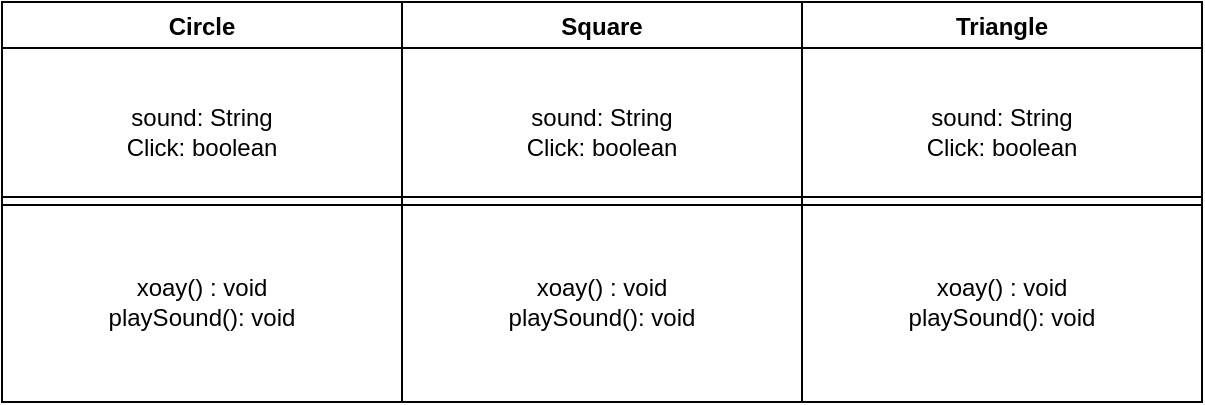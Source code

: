 <mxfile version="15.4.0" type="device"><diagram id="WtdBjn6eIoFA_RA0xlKZ" name="Page-1"><mxGraphModel dx="1086" dy="806" grid="1" gridSize="10" guides="1" tooltips="1" connect="1" arrows="1" fold="1" page="1" pageScale="1" pageWidth="850" pageHeight="1100" math="0" shadow="0"><root><mxCell id="0"/><mxCell id="1" parent="0"/><mxCell id="47F0E8IqAE6_zdcS3JAP-1" value="Circle" style="swimlane;" vertex="1" parent="1"><mxGeometry x="120" y="240" width="200" height="200" as="geometry"/></mxCell><mxCell id="47F0E8IqAE6_zdcS3JAP-4" value="" style="shape=link;html=1;rounded=0;edgeStyle=orthogonalEdgeStyle;" edge="1" parent="47F0E8IqAE6_zdcS3JAP-1"><mxGeometry width="100" relative="1" as="geometry"><mxPoint y="99.5" as="sourcePoint"/><mxPoint x="200" y="99.5" as="targetPoint"/></mxGeometry></mxCell><mxCell id="47F0E8IqAE6_zdcS3JAP-7" value="sound: String&lt;br&gt;Click: boolean" style="text;html=1;strokeColor=none;fillColor=none;align=center;verticalAlign=middle;whiteSpace=wrap;rounded=0;" vertex="1" parent="47F0E8IqAE6_zdcS3JAP-1"><mxGeometry x="20" y="30" width="160" height="70" as="geometry"/></mxCell><mxCell id="47F0E8IqAE6_zdcS3JAP-8" value="xoay() : void&lt;br&gt;playSound(): void&lt;span style=&quot;color: rgba(0 , 0 , 0 , 0) ; font-family: monospace ; font-size: 0px&quot;&gt;%3CmxGraphModel%3E%3Croot%3E%3CmxCell%20id%3D%220%22%2F%3E%3CmxCell%20id%3D%221%22%20parent%3D%220%22%2F%3E%3CmxCell%20id%3D%222%22%20value%3D%22%22%20style%3D%22shape%3Dlink%3Bhtml%3D1%3Brounded%3D0%3BedgeStyle%3DorthogonalEdgeStyle%3B%22%20edge%3D%221%22%20parent%3D%221%22%3E%3CmxGeometry%20width%3D%22100%22%20relative%3D%221%22%20as%3D%22geometry%22%3E%3CmxPoint%20x%3D%22120%22%20y%3D%22360%22%20as%3D%22sourcePoint%22%2F%3E%3CmxPoint%20x%3D%22320%22%20y%3D%22360%22%20as%3D%22targetPoint%22%2F%3E%3C%2FmxGeometry%3E%3C%2FmxCell%3E%3C%2Froot%3E%3C%2FmxGraphModel%3E&lt;/span&gt;" style="text;html=1;strokeColor=none;fillColor=none;align=center;verticalAlign=middle;whiteSpace=wrap;rounded=0;" vertex="1" parent="47F0E8IqAE6_zdcS3JAP-1"><mxGeometry x="10" y="110" width="180" height="80" as="geometry"/></mxCell><mxCell id="47F0E8IqAE6_zdcS3JAP-2" value="Square" style="swimlane;" vertex="1" parent="1"><mxGeometry x="320" y="240" width="200" height="200" as="geometry"/></mxCell><mxCell id="47F0E8IqAE6_zdcS3JAP-5" value="" style="shape=link;html=1;rounded=0;edgeStyle=orthogonalEdgeStyle;" edge="1" parent="47F0E8IqAE6_zdcS3JAP-2"><mxGeometry width="100" relative="1" as="geometry"><mxPoint y="99.5" as="sourcePoint"/><mxPoint x="200" y="99.5" as="targetPoint"/></mxGeometry></mxCell><mxCell id="47F0E8IqAE6_zdcS3JAP-9" value="sound: String&lt;br&gt;Click: boolean" style="text;html=1;strokeColor=none;fillColor=none;align=center;verticalAlign=middle;whiteSpace=wrap;rounded=0;" vertex="1" parent="47F0E8IqAE6_zdcS3JAP-2"><mxGeometry x="20" y="30" width="160" height="70" as="geometry"/></mxCell><mxCell id="47F0E8IqAE6_zdcS3JAP-11" value="xoay() : void&lt;br&gt;playSound(): void&lt;span style=&quot;color: rgba(0 , 0 , 0 , 0) ; font-family: monospace ; font-size: 0px&quot;&gt;%3CmxGraphModel%3E%3Croot%3E%3CmxCell%20id%3D%220%22%2F%3E%3CmxCell%20id%3D%221%22%20parent%3D%220%22%2F%3E%3CmxCell%20id%3D%222%22%20value%3D%22%22%20style%3D%22shape%3Dlink%3Bhtml%3D1%3Brounded%3D0%3BedgeStyle%3DorthogonalEdgeStyle%3B%22%20edge%3D%221%22%20parent%3D%221%22%3E%3CmxGeometry%20width%3D%22100%22%20relative%3D%221%22%20as%3D%22geometry%22%3E%3CmxPoint%20x%3D%22120%22%20y%3D%22360%22%20as%3D%22sourcePoint%22%2F%3E%3CmxPoint%20x%3D%22320%22%20y%3D%22360%22%20as%3D%22targetPoint%22%2F%3E%3C%2FmxGeometry%3E%3C%2FmxCell%3E%3C%2Froot%3E%3C%2FmxGraphModel%3E&lt;/span&gt;" style="text;html=1;strokeColor=none;fillColor=none;align=center;verticalAlign=middle;whiteSpace=wrap;rounded=0;" vertex="1" parent="47F0E8IqAE6_zdcS3JAP-2"><mxGeometry x="10" y="110" width="180" height="80" as="geometry"/></mxCell><mxCell id="47F0E8IqAE6_zdcS3JAP-3" value="Triangle" style="swimlane;" vertex="1" parent="1"><mxGeometry x="520" y="240" width="200" height="200" as="geometry"/></mxCell><mxCell id="47F0E8IqAE6_zdcS3JAP-6" value="" style="shape=link;html=1;rounded=0;edgeStyle=orthogonalEdgeStyle;" edge="1" parent="47F0E8IqAE6_zdcS3JAP-3"><mxGeometry width="100" relative="1" as="geometry"><mxPoint y="99.5" as="sourcePoint"/><mxPoint x="200" y="99.5" as="targetPoint"/></mxGeometry></mxCell><mxCell id="47F0E8IqAE6_zdcS3JAP-10" value="sound: String&lt;br&gt;Click: boolean" style="text;html=1;strokeColor=none;fillColor=none;align=center;verticalAlign=middle;whiteSpace=wrap;rounded=0;" vertex="1" parent="47F0E8IqAE6_zdcS3JAP-3"><mxGeometry x="20" y="30" width="160" height="70" as="geometry"/></mxCell><mxCell id="47F0E8IqAE6_zdcS3JAP-12" value="xoay() : void&lt;br&gt;playSound(): void&lt;span style=&quot;color: rgba(0 , 0 , 0 , 0) ; font-family: monospace ; font-size: 0px&quot;&gt;%3CmxGraphModel%3E%3Croot%3E%3CmxCell%20id%3D%220%22%2F%3E%3CmxCell%20id%3D%221%22%20parent%3D%220%22%2F%3E%3CmxCell%20id%3D%222%22%20value%3D%22%22%20style%3D%22shape%3Dlink%3Bhtml%3D1%3Brounded%3D0%3BedgeStyle%3DorthogonalEdgeStyle%3B%22%20edge%3D%221%22%20parent%3D%221%22%3E%3CmxGeometry%20width%3D%22100%22%20relative%3D%221%22%20as%3D%22geometry%22%3E%3CmxPoint%20x%3D%22120%22%20y%3D%22360%22%20as%3D%22sourcePoint%22%2F%3E%3CmxPoint%20x%3D%22320%22%20y%3D%22360%22%20as%3D%22targetPoint%22%2F%3E%3C%2FmxGeometry%3E%3C%2FmxCell%3E%3C%2Froot%3E%3C%2FmxGraphModel%3E&lt;/span&gt;" style="text;html=1;strokeColor=none;fillColor=none;align=center;verticalAlign=middle;whiteSpace=wrap;rounded=0;" vertex="1" parent="47F0E8IqAE6_zdcS3JAP-3"><mxGeometry x="10" y="110" width="180" height="80" as="geometry"/></mxCell></root></mxGraphModel></diagram></mxfile>